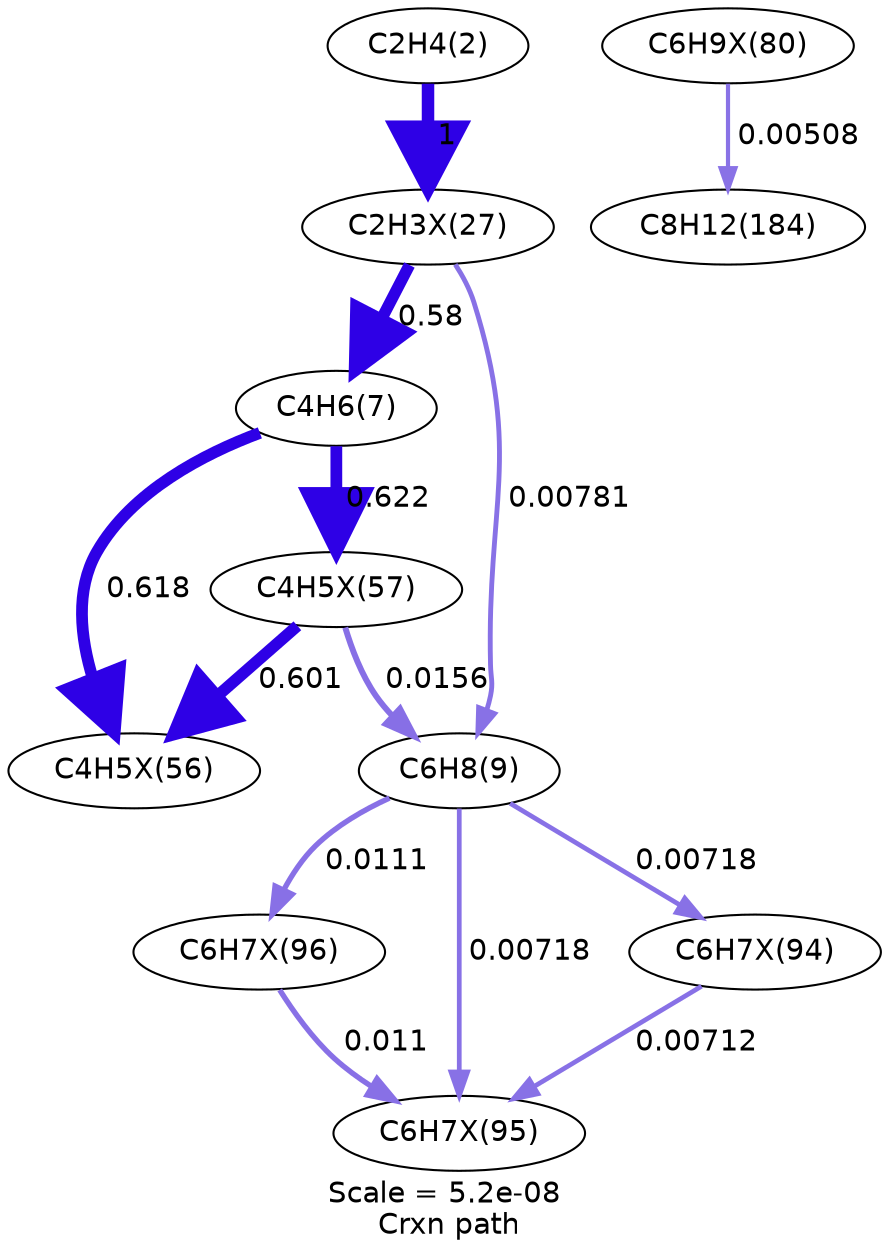 digraph reaction_paths {
center=1;
s5 -> s35[fontname="Helvetica", style="setlinewidth(6)", arrowsize=3, color="0.7, 1.5, 0.9"
, label=" 1"];
s35 -> s8[fontname="Helvetica", style="setlinewidth(5.59)", arrowsize=2.79, color="0.7, 1.08, 0.9"
, label=" 0.58"];
s35 -> s9[fontname="Helvetica", style="setlinewidth(2.34)", arrowsize=1.17, color="0.7, 0.508, 0.9"
, label=" 0.00781"];
s8 -> s47[fontname="Helvetica", style="setlinewidth(5.64)", arrowsize=2.82, color="0.7, 1.12, 0.9"
, label=" 0.622"];
s8 -> s46[fontname="Helvetica", style="setlinewidth(5.64)", arrowsize=2.82, color="0.7, 1.12, 0.9"
, label=" 0.618"];
s47 -> s46[fontname="Helvetica", style="setlinewidth(5.62)", arrowsize=2.81, color="0.7, 1.1, 0.9"
, label=" 0.601"];
s47 -> s9[fontname="Helvetica", style="setlinewidth(2.86)", arrowsize=1.43, color="0.7, 0.516, 0.9"
, label=" 0.0156"];
s9 -> s59[fontname="Helvetica", style="setlinewidth(2.6)", arrowsize=1.3, color="0.7, 0.511, 0.9"
, label=" 0.0111"];
s9 -> s58[fontname="Helvetica", style="setlinewidth(2.27)", arrowsize=1.14, color="0.7, 0.507, 0.9"
, label=" 0.00718"];
s9 -> s57[fontname="Helvetica", style="setlinewidth(2.27)", arrowsize=1.14, color="0.7, 0.507, 0.9"
, label=" 0.00718"];
s59 -> s58[fontname="Helvetica", style="setlinewidth(2.6)", arrowsize=1.3, color="0.7, 0.511, 0.9"
, label=" 0.011"];
s57 -> s58[fontname="Helvetica", style="setlinewidth(2.27)", arrowsize=1.13, color="0.7, 0.507, 0.9"
, label=" 0.00712"];
s54 -> s13[fontname="Helvetica", style="setlinewidth(2.01)", arrowsize=1.01, color="0.7, 0.505, 0.9"
, label=" 0.00508"];
s5 [ fontname="Helvetica", label="C2H4(2)"];
s8 [ fontname="Helvetica", label="C4H6(7)"];
s9 [ fontname="Helvetica", label="C6H8(9)"];
s13 [ fontname="Helvetica", label="C8H12(184)"];
s35 [ fontname="Helvetica", label="C2H3X(27)"];
s46 [ fontname="Helvetica", label="C4H5X(56)"];
s47 [ fontname="Helvetica", label="C4H5X(57)"];
s54 [ fontname="Helvetica", label="C6H9X(80)"];
s57 [ fontname="Helvetica", label="C6H7X(94)"];
s58 [ fontname="Helvetica", label="C6H7X(95)"];
s59 [ fontname="Helvetica", label="C6H7X(96)"];
 label = "Scale = 5.2e-08\l Crxn path";
 fontname = "Helvetica";
}
